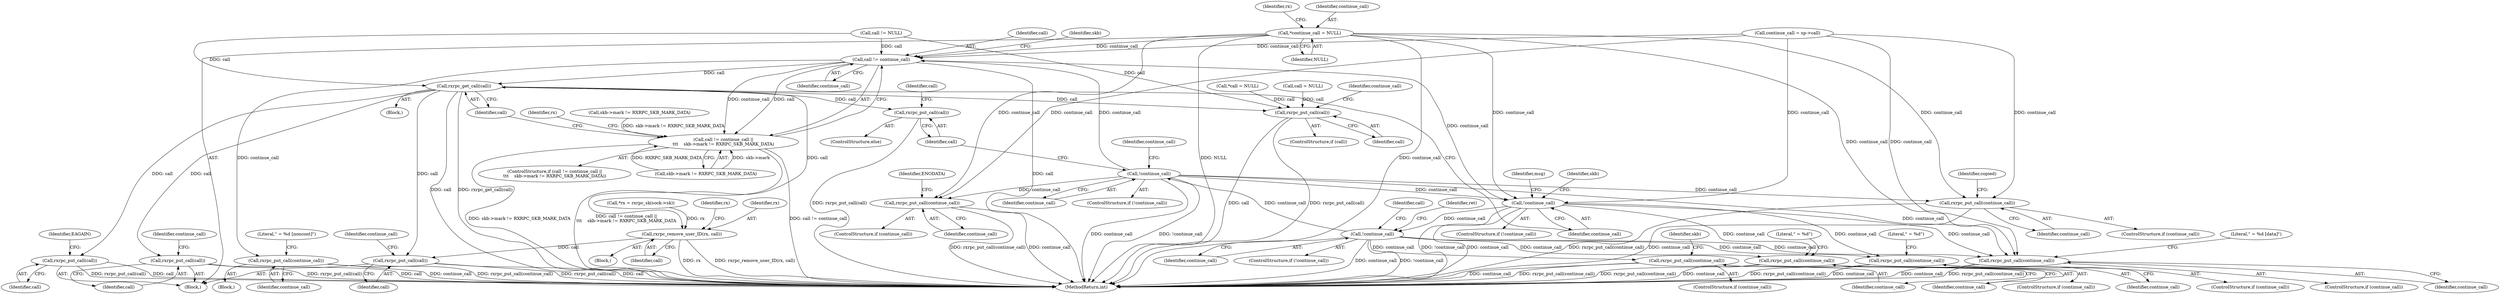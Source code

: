 digraph "0_linux_f3d3342602f8bcbf37d7c46641cb9bca7618eb1c_29@pointer" {
"1000129" [label="(Call,*continue_call = NULL)"];
"1000224" [label="(Call,rxrpc_put_call(continue_call))"];
"1000374" [label="(Call,call != continue_call)"];
"1000373" [label="(Call,call != continue_call ||\n\t\t\t    skb->mark != RXRPC_SKB_MARK_DATA)"];
"1000388" [label="(Call,rxrpc_put_call(continue_call))"];
"1000395" [label="(Call,rxrpc_get_call(call))"];
"1000656" [label="(Call,rxrpc_put_call(call))"];
"1000711" [label="(Call,rxrpc_put_call(call))"];
"1000921" [label="(Call,rxrpc_remove_user_ID(rx, call))"];
"1000929" [label="(Call,rxrpc_put_call(call))"];
"1000948" [label="(Call,rxrpc_put_call(call))"];
"1000980" [label="(Call,rxrpc_put_call(call))"];
"1000398" [label="(Call,!continue_call)"];
"1000468" [label="(Call,!continue_call)"];
"1000648" [label="(Call,!continue_call)"];
"1000715" [label="(Call,rxrpc_put_call(continue_call))"];
"1001001" [label="(Call,rxrpc_put_call(continue_call))"];
"1000933" [label="(Call,rxrpc_put_call(continue_call))"];
"1000952" [label="(Call,rxrpc_put_call(continue_call))"];
"1000969" [label="(Call,rxrpc_put_call(continue_call))"];
"1000948" [label="(Call,rxrpc_put_call(call))"];
"1000952" [label="(Call,rxrpc_put_call(continue_call))"];
"1000321" [label="(Call,call != NULL)"];
"1000222" [label="(ControlStructure,if (continue_call))"];
"1000659" [label="(Identifier,call)"];
"1000225" [label="(Identifier,continue_call)"];
"1000921" [label="(Call,rxrpc_remove_user_ID(rx, call))"];
"1000133" [label="(Call,*rx = rxrpc_sk(sock->sk))"];
"1001004" [label="(Identifier,copied)"];
"1000980" [label="(Call,rxrpc_put_call(call))"];
"1000709" [label="(ControlStructure,if (call))"];
"1000904" [label="(Block,)"];
"1000927" [label="(Identifier,rx)"];
"1000129" [label="(Call,*continue_call = NULL)"];
"1000951" [label="(Identifier,continue_call)"];
"1000930" [label="(Identifier,call)"];
"1000134" [label="(Identifier,rx)"];
"1000228" [label="(Identifier,ENODATA)"];
"1000472" [label="(Identifier,ret)"];
"1000718" [label="(Literal,\" = %d [data]\")"];
"1000936" [label="(Literal,\" = %d\")"];
"1000377" [label="(Call,skb->mark != RXRPC_SKB_MARK_DATA)"];
"1000972" [label="(Identifier,skb)"];
"1000403" [label="(Identifier,msg)"];
"1000125" [label="(Call,*call = NULL)"];
"1000929" [label="(Call,rxrpc_put_call(call))"];
"1000398" [label="(Call,!continue_call)"];
"1000712" [label="(Identifier,call)"];
"1000649" [label="(Identifier,continue_call)"];
"1001002" [label="(Identifier,continue_call)"];
"1000131" [label="(Identifier,NULL)"];
"1000650" [label="(Call,continue_call = sp->call)"];
"1000469" [label="(Identifier,continue_call)"];
"1000981" [label="(Identifier,call)"];
"1000713" [label="(ControlStructure,if (continue_call))"];
"1001001" [label="(Call,rxrpc_put_call(continue_call))"];
"1000130" [label="(Identifier,continue_call)"];
"1000970" [label="(Identifier,continue_call)"];
"1000711" [label="(Call,rxrpc_put_call(call))"];
"1001014" [label="(MethodReturn,int)"];
"1000923" [label="(Identifier,call)"];
"1000376" [label="(Identifier,continue_call)"];
"1000984" [label="(Identifier,EAGAIN)"];
"1000389" [label="(Identifier,continue_call)"];
"1000397" [label="(ControlStructure,if (!continue_call))"];
"1000122" [label="(Block,)"];
"1000395" [label="(Call,rxrpc_get_call(call))"];
"1000658" [label="(Call,call = NULL)"];
"1000716" [label="(Identifier,continue_call)"];
"1000375" [label="(Identifier,call)"];
"1000932" [label="(Identifier,continue_call)"];
"1000955" [label="(Literal,\" = %d\")"];
"1000647" [label="(ControlStructure,if (!continue_call))"];
"1000657" [label="(Identifier,call)"];
"1000967" [label="(ControlStructure,if (continue_call))"];
"1000379" [label="(Identifier,skb)"];
"1000656" [label="(Call,rxrpc_put_call(call))"];
"1000651" [label="(Identifier,continue_call)"];
"1000391" [label="(Literal,\" = %d [noncont]\")"];
"1000382" [label="(Block,)"];
"1000399" [label="(Identifier,continue_call)"];
"1000999" [label="(ControlStructure,if (continue_call))"];
"1000197" [label="(Block,)"];
"1000655" [label="(ControlStructure,else)"];
"1000953" [label="(Identifier,continue_call)"];
"1000648" [label="(Call,!continue_call)"];
"1000715" [label="(Call,rxrpc_put_call(continue_call))"];
"1000933" [label="(Call,rxrpc_put_call(continue_call))"];
"1000373" [label="(Call,call != continue_call ||\n\t\t\t    skb->mark != RXRPC_SKB_MARK_DATA)"];
"1000949" [label="(Identifier,call)"];
"1000934" [label="(Identifier,continue_call)"];
"1000388" [label="(Call,rxrpc_put_call(continue_call))"];
"1000496" [label="(Identifier,call)"];
"1000386" [label="(Identifier,rx)"];
"1000969" [label="(Call,rxrpc_put_call(continue_call))"];
"1000224" [label="(Call,rxrpc_put_call(continue_call))"];
"1000468" [label="(Call,!continue_call)"];
"1000447" [label="(Call,skb->mark != RXRPC_SKB_MARK_DATA)"];
"1000374" [label="(Call,call != continue_call)"];
"1000372" [label="(ControlStructure,if (call != continue_call ||\n\t\t\t    skb->mark != RXRPC_SKB_MARK_DATA))"];
"1000396" [label="(Identifier,call)"];
"1000449" [label="(Identifier,skb)"];
"1000467" [label="(ControlStructure,if (!continue_call))"];
"1000931" [label="(ControlStructure,if (continue_call))"];
"1000950" [label="(ControlStructure,if (continue_call))"];
"1000922" [label="(Identifier,rx)"];
"1000714" [label="(Identifier,continue_call)"];
"1000129" -> "1000122"  [label="AST: "];
"1000129" -> "1000131"  [label="CFG: "];
"1000130" -> "1000129"  [label="AST: "];
"1000131" -> "1000129"  [label="AST: "];
"1000134" -> "1000129"  [label="CFG: "];
"1000129" -> "1001014"  [label="DDG: continue_call"];
"1000129" -> "1001014"  [label="DDG: NULL"];
"1000129" -> "1000224"  [label="DDG: continue_call"];
"1000129" -> "1000374"  [label="DDG: continue_call"];
"1000129" -> "1000398"  [label="DDG: continue_call"];
"1000129" -> "1000715"  [label="DDG: continue_call"];
"1000129" -> "1001001"  [label="DDG: continue_call"];
"1000224" -> "1000222"  [label="AST: "];
"1000224" -> "1000225"  [label="CFG: "];
"1000225" -> "1000224"  [label="AST: "];
"1000228" -> "1000224"  [label="CFG: "];
"1000224" -> "1001014"  [label="DDG: continue_call"];
"1000224" -> "1001014"  [label="DDG: rxrpc_put_call(continue_call)"];
"1000650" -> "1000224"  [label="DDG: continue_call"];
"1000648" -> "1000224"  [label="DDG: continue_call"];
"1000374" -> "1000373"  [label="AST: "];
"1000374" -> "1000376"  [label="CFG: "];
"1000375" -> "1000374"  [label="AST: "];
"1000376" -> "1000374"  [label="AST: "];
"1000379" -> "1000374"  [label="CFG: "];
"1000373" -> "1000374"  [label="CFG: "];
"1000374" -> "1001014"  [label="DDG: call"];
"1000374" -> "1000373"  [label="DDG: call"];
"1000374" -> "1000373"  [label="DDG: continue_call"];
"1000321" -> "1000374"  [label="DDG: call"];
"1000650" -> "1000374"  [label="DDG: continue_call"];
"1000648" -> "1000374"  [label="DDG: continue_call"];
"1000374" -> "1000388"  [label="DDG: continue_call"];
"1000374" -> "1000395"  [label="DDG: call"];
"1000374" -> "1000398"  [label="DDG: continue_call"];
"1000373" -> "1000372"  [label="AST: "];
"1000373" -> "1000377"  [label="CFG: "];
"1000377" -> "1000373"  [label="AST: "];
"1000386" -> "1000373"  [label="CFG: "];
"1000396" -> "1000373"  [label="CFG: "];
"1000373" -> "1001014"  [label="DDG: skb->mark != RXRPC_SKB_MARK_DATA"];
"1000373" -> "1001014"  [label="DDG: call != continue_call ||\n\t\t\t    skb->mark != RXRPC_SKB_MARK_DATA"];
"1000373" -> "1001014"  [label="DDG: call != continue_call"];
"1000447" -> "1000373"  [label="DDG: skb->mark != RXRPC_SKB_MARK_DATA"];
"1000377" -> "1000373"  [label="DDG: skb->mark"];
"1000377" -> "1000373"  [label="DDG: RXRPC_SKB_MARK_DATA"];
"1000388" -> "1000382"  [label="AST: "];
"1000388" -> "1000389"  [label="CFG: "];
"1000389" -> "1000388"  [label="AST: "];
"1000391" -> "1000388"  [label="CFG: "];
"1000388" -> "1001014"  [label="DDG: continue_call"];
"1000388" -> "1001014"  [label="DDG: rxrpc_put_call(continue_call)"];
"1000395" -> "1000197"  [label="AST: "];
"1000395" -> "1000396"  [label="CFG: "];
"1000396" -> "1000395"  [label="AST: "];
"1000399" -> "1000395"  [label="CFG: "];
"1000395" -> "1001014"  [label="DDG: call"];
"1000395" -> "1001014"  [label="DDG: rxrpc_get_call(call)"];
"1000321" -> "1000395"  [label="DDG: call"];
"1000395" -> "1000656"  [label="DDG: call"];
"1000395" -> "1000711"  [label="DDG: call"];
"1000395" -> "1000921"  [label="DDG: call"];
"1000395" -> "1000929"  [label="DDG: call"];
"1000395" -> "1000948"  [label="DDG: call"];
"1000395" -> "1000980"  [label="DDG: call"];
"1000656" -> "1000655"  [label="AST: "];
"1000656" -> "1000657"  [label="CFG: "];
"1000657" -> "1000656"  [label="AST: "];
"1000659" -> "1000656"  [label="CFG: "];
"1000656" -> "1001014"  [label="DDG: rxrpc_put_call(call)"];
"1000711" -> "1000709"  [label="AST: "];
"1000711" -> "1000712"  [label="CFG: "];
"1000712" -> "1000711"  [label="AST: "];
"1000714" -> "1000711"  [label="CFG: "];
"1000711" -> "1001014"  [label="DDG: rxrpc_put_call(call)"];
"1000711" -> "1001014"  [label="DDG: call"];
"1000125" -> "1000711"  [label="DDG: call"];
"1000658" -> "1000711"  [label="DDG: call"];
"1000321" -> "1000711"  [label="DDG: call"];
"1000921" -> "1000904"  [label="AST: "];
"1000921" -> "1000923"  [label="CFG: "];
"1000922" -> "1000921"  [label="AST: "];
"1000923" -> "1000921"  [label="AST: "];
"1000927" -> "1000921"  [label="CFG: "];
"1000921" -> "1001014"  [label="DDG: rxrpc_remove_user_ID(rx, call)"];
"1000921" -> "1001014"  [label="DDG: rx"];
"1000133" -> "1000921"  [label="DDG: rx"];
"1000921" -> "1000929"  [label="DDG: call"];
"1000929" -> "1000122"  [label="AST: "];
"1000929" -> "1000930"  [label="CFG: "];
"1000930" -> "1000929"  [label="AST: "];
"1000932" -> "1000929"  [label="CFG: "];
"1000929" -> "1001014"  [label="DDG: rxrpc_put_call(call)"];
"1000929" -> "1001014"  [label="DDG: call"];
"1000948" -> "1000122"  [label="AST: "];
"1000948" -> "1000949"  [label="CFG: "];
"1000949" -> "1000948"  [label="AST: "];
"1000951" -> "1000948"  [label="CFG: "];
"1000948" -> "1001014"  [label="DDG: rxrpc_put_call(call)"];
"1000948" -> "1001014"  [label="DDG: call"];
"1000980" -> "1000122"  [label="AST: "];
"1000980" -> "1000981"  [label="CFG: "];
"1000981" -> "1000980"  [label="AST: "];
"1000984" -> "1000980"  [label="CFG: "];
"1000980" -> "1001014"  [label="DDG: call"];
"1000980" -> "1001014"  [label="DDG: rxrpc_put_call(call)"];
"1000398" -> "1000397"  [label="AST: "];
"1000398" -> "1000399"  [label="CFG: "];
"1000399" -> "1000398"  [label="AST: "];
"1000403" -> "1000398"  [label="CFG: "];
"1000449" -> "1000398"  [label="CFG: "];
"1000398" -> "1001014"  [label="DDG: !continue_call"];
"1000398" -> "1001014"  [label="DDG: continue_call"];
"1000650" -> "1000398"  [label="DDG: continue_call"];
"1000648" -> "1000398"  [label="DDG: continue_call"];
"1000398" -> "1000468"  [label="DDG: continue_call"];
"1000398" -> "1000715"  [label="DDG: continue_call"];
"1000398" -> "1000933"  [label="DDG: continue_call"];
"1000398" -> "1000952"  [label="DDG: continue_call"];
"1000468" -> "1000467"  [label="AST: "];
"1000468" -> "1000469"  [label="CFG: "];
"1000469" -> "1000468"  [label="AST: "];
"1000472" -> "1000468"  [label="CFG: "];
"1000496" -> "1000468"  [label="CFG: "];
"1000468" -> "1001014"  [label="DDG: !continue_call"];
"1000468" -> "1001014"  [label="DDG: continue_call"];
"1000468" -> "1000648"  [label="DDG: continue_call"];
"1000468" -> "1000715"  [label="DDG: continue_call"];
"1000468" -> "1000933"  [label="DDG: continue_call"];
"1000468" -> "1000952"  [label="DDG: continue_call"];
"1000468" -> "1000969"  [label="DDG: continue_call"];
"1000648" -> "1000647"  [label="AST: "];
"1000648" -> "1000649"  [label="CFG: "];
"1000649" -> "1000648"  [label="AST: "];
"1000651" -> "1000648"  [label="CFG: "];
"1000657" -> "1000648"  [label="CFG: "];
"1000648" -> "1001014"  [label="DDG: !continue_call"];
"1000648" -> "1001014"  [label="DDG: continue_call"];
"1000648" -> "1000715"  [label="DDG: continue_call"];
"1000648" -> "1001001"  [label="DDG: continue_call"];
"1000715" -> "1000713"  [label="AST: "];
"1000715" -> "1000716"  [label="CFG: "];
"1000716" -> "1000715"  [label="AST: "];
"1000718" -> "1000715"  [label="CFG: "];
"1000715" -> "1001014"  [label="DDG: continue_call"];
"1000715" -> "1001014"  [label="DDG: rxrpc_put_call(continue_call)"];
"1000650" -> "1000715"  [label="DDG: continue_call"];
"1001001" -> "1000999"  [label="AST: "];
"1001001" -> "1001002"  [label="CFG: "];
"1001002" -> "1001001"  [label="AST: "];
"1001004" -> "1001001"  [label="CFG: "];
"1001001" -> "1001014"  [label="DDG: rxrpc_put_call(continue_call)"];
"1001001" -> "1001014"  [label="DDG: continue_call"];
"1000650" -> "1001001"  [label="DDG: continue_call"];
"1000933" -> "1000931"  [label="AST: "];
"1000933" -> "1000934"  [label="CFG: "];
"1000934" -> "1000933"  [label="AST: "];
"1000936" -> "1000933"  [label="CFG: "];
"1000933" -> "1001014"  [label="DDG: continue_call"];
"1000933" -> "1001014"  [label="DDG: rxrpc_put_call(continue_call)"];
"1000952" -> "1000950"  [label="AST: "];
"1000952" -> "1000953"  [label="CFG: "];
"1000953" -> "1000952"  [label="AST: "];
"1000955" -> "1000952"  [label="CFG: "];
"1000952" -> "1001014"  [label="DDG: continue_call"];
"1000952" -> "1001014"  [label="DDG: rxrpc_put_call(continue_call)"];
"1000969" -> "1000967"  [label="AST: "];
"1000969" -> "1000970"  [label="CFG: "];
"1000970" -> "1000969"  [label="AST: "];
"1000972" -> "1000969"  [label="CFG: "];
"1000969" -> "1001014"  [label="DDG: rxrpc_put_call(continue_call)"];
"1000969" -> "1001014"  [label="DDG: continue_call"];
}
